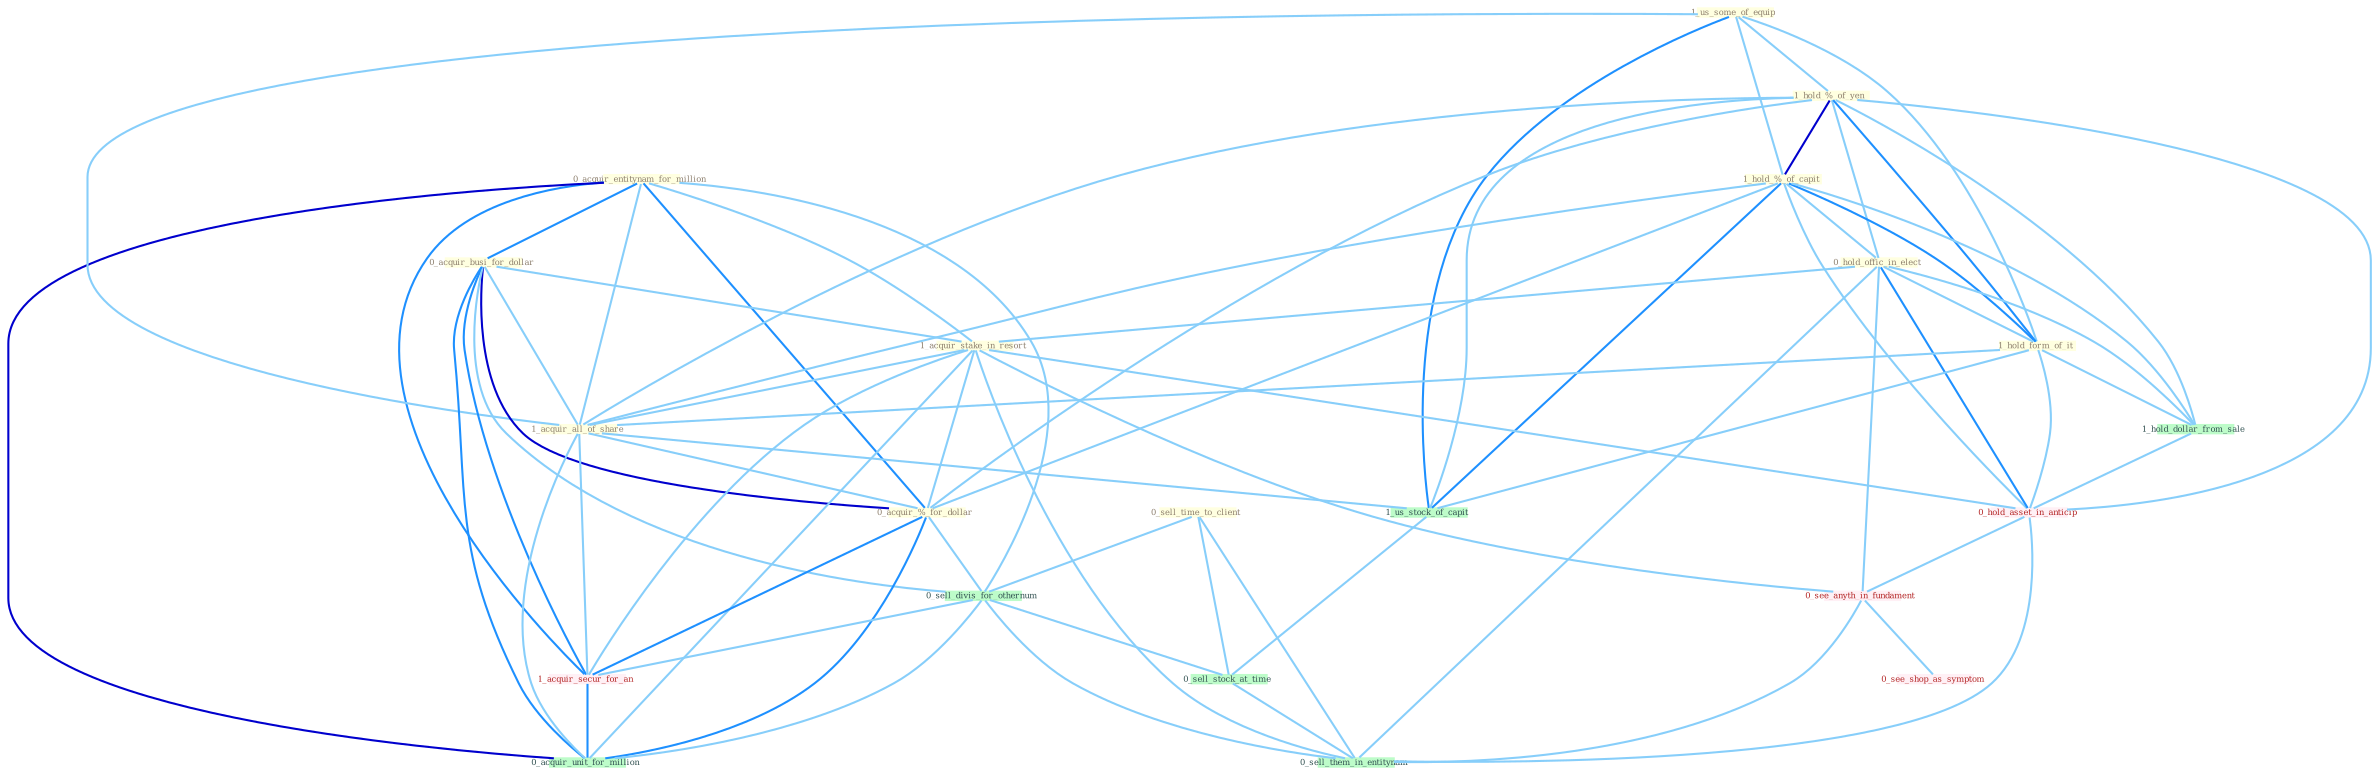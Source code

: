 Graph G{ 
    node
    [shape=polygon,style=filled,width=.5,height=.06,color="#BDFCC9",fixedsize=true,fontsize=4,
    fontcolor="#2f4f4f"];
    {node
    [color="#ffffe0", fontcolor="#8b7d6b"] "0_acquir_entitynam_for_million " "1_us_some_of_equip " "1_hold_%_of_yen " "0_acquir_busi_for_dollar " "1_hold_%_of_capit " "0_hold_offic_in_elect " "1_hold_form_of_it " "1_acquir_stake_in_resort " "0_sell_time_to_client " "1_acquir_all_of_share " "0_acquir_%_for_dollar "}
{node [color="#fff0f5", fontcolor="#b22222"] "1_acquir_secur_for_an " "0_hold_asset_in_anticip " "0_see_anyth_in_fundament " "0_see_shop_as_symptom "}
edge [color="#B0E2FF"];

	"0_acquir_entitynam_for_million " -- "0_acquir_busi_for_dollar " [w="2", color="#1e90ff" , len=0.8];
	"0_acquir_entitynam_for_million " -- "1_acquir_stake_in_resort " [w="1", color="#87cefa" ];
	"0_acquir_entitynam_for_million " -- "1_acquir_all_of_share " [w="1", color="#87cefa" ];
	"0_acquir_entitynam_for_million " -- "0_acquir_%_for_dollar " [w="2", color="#1e90ff" , len=0.8];
	"0_acquir_entitynam_for_million " -- "0_sell_divis_for_othernum " [w="1", color="#87cefa" ];
	"0_acquir_entitynam_for_million " -- "1_acquir_secur_for_an " [w="2", color="#1e90ff" , len=0.8];
	"0_acquir_entitynam_for_million " -- "0_acquir_unit_for_million " [w="3", color="#0000cd" , len=0.6];
	"1_us_some_of_equip " -- "1_hold_%_of_yen " [w="1", color="#87cefa" ];
	"1_us_some_of_equip " -- "1_hold_%_of_capit " [w="1", color="#87cefa" ];
	"1_us_some_of_equip " -- "1_hold_form_of_it " [w="1", color="#87cefa" ];
	"1_us_some_of_equip " -- "1_acquir_all_of_share " [w="1", color="#87cefa" ];
	"1_us_some_of_equip " -- "1_us_stock_of_capit " [w="2", color="#1e90ff" , len=0.8];
	"1_hold_%_of_yen " -- "1_hold_%_of_capit " [w="3", color="#0000cd" , len=0.6];
	"1_hold_%_of_yen " -- "0_hold_offic_in_elect " [w="1", color="#87cefa" ];
	"1_hold_%_of_yen " -- "1_hold_form_of_it " [w="2", color="#1e90ff" , len=0.8];
	"1_hold_%_of_yen " -- "1_acquir_all_of_share " [w="1", color="#87cefa" ];
	"1_hold_%_of_yen " -- "0_acquir_%_for_dollar " [w="1", color="#87cefa" ];
	"1_hold_%_of_yen " -- "1_us_stock_of_capit " [w="1", color="#87cefa" ];
	"1_hold_%_of_yen " -- "1_hold_dollar_from_sale " [w="1", color="#87cefa" ];
	"1_hold_%_of_yen " -- "0_hold_asset_in_anticip " [w="1", color="#87cefa" ];
	"0_acquir_busi_for_dollar " -- "1_acquir_stake_in_resort " [w="1", color="#87cefa" ];
	"0_acquir_busi_for_dollar " -- "1_acquir_all_of_share " [w="1", color="#87cefa" ];
	"0_acquir_busi_for_dollar " -- "0_acquir_%_for_dollar " [w="3", color="#0000cd" , len=0.6];
	"0_acquir_busi_for_dollar " -- "0_sell_divis_for_othernum " [w="1", color="#87cefa" ];
	"0_acquir_busi_for_dollar " -- "1_acquir_secur_for_an " [w="2", color="#1e90ff" , len=0.8];
	"0_acquir_busi_for_dollar " -- "0_acquir_unit_for_million " [w="2", color="#1e90ff" , len=0.8];
	"1_hold_%_of_capit " -- "0_hold_offic_in_elect " [w="1", color="#87cefa" ];
	"1_hold_%_of_capit " -- "1_hold_form_of_it " [w="2", color="#1e90ff" , len=0.8];
	"1_hold_%_of_capit " -- "1_acquir_all_of_share " [w="1", color="#87cefa" ];
	"1_hold_%_of_capit " -- "0_acquir_%_for_dollar " [w="1", color="#87cefa" ];
	"1_hold_%_of_capit " -- "1_us_stock_of_capit " [w="2", color="#1e90ff" , len=0.8];
	"1_hold_%_of_capit " -- "1_hold_dollar_from_sale " [w="1", color="#87cefa" ];
	"1_hold_%_of_capit " -- "0_hold_asset_in_anticip " [w="1", color="#87cefa" ];
	"0_hold_offic_in_elect " -- "1_hold_form_of_it " [w="1", color="#87cefa" ];
	"0_hold_offic_in_elect " -- "1_acquir_stake_in_resort " [w="1", color="#87cefa" ];
	"0_hold_offic_in_elect " -- "1_hold_dollar_from_sale " [w="1", color="#87cefa" ];
	"0_hold_offic_in_elect " -- "0_hold_asset_in_anticip " [w="2", color="#1e90ff" , len=0.8];
	"0_hold_offic_in_elect " -- "0_see_anyth_in_fundament " [w="1", color="#87cefa" ];
	"0_hold_offic_in_elect " -- "0_sell_them_in_entitynam " [w="1", color="#87cefa" ];
	"1_hold_form_of_it " -- "1_acquir_all_of_share " [w="1", color="#87cefa" ];
	"1_hold_form_of_it " -- "1_us_stock_of_capit " [w="1", color="#87cefa" ];
	"1_hold_form_of_it " -- "1_hold_dollar_from_sale " [w="1", color="#87cefa" ];
	"1_hold_form_of_it " -- "0_hold_asset_in_anticip " [w="1", color="#87cefa" ];
	"1_acquir_stake_in_resort " -- "1_acquir_all_of_share " [w="1", color="#87cefa" ];
	"1_acquir_stake_in_resort " -- "0_acquir_%_for_dollar " [w="1", color="#87cefa" ];
	"1_acquir_stake_in_resort " -- "1_acquir_secur_for_an " [w="1", color="#87cefa" ];
	"1_acquir_stake_in_resort " -- "0_hold_asset_in_anticip " [w="1", color="#87cefa" ];
	"1_acquir_stake_in_resort " -- "0_see_anyth_in_fundament " [w="1", color="#87cefa" ];
	"1_acquir_stake_in_resort " -- "0_acquir_unit_for_million " [w="1", color="#87cefa" ];
	"1_acquir_stake_in_resort " -- "0_sell_them_in_entitynam " [w="1", color="#87cefa" ];
	"0_sell_time_to_client " -- "0_sell_divis_for_othernum " [w="1", color="#87cefa" ];
	"0_sell_time_to_client " -- "0_sell_stock_at_time " [w="1", color="#87cefa" ];
	"0_sell_time_to_client " -- "0_sell_them_in_entitynam " [w="1", color="#87cefa" ];
	"1_acquir_all_of_share " -- "0_acquir_%_for_dollar " [w="1", color="#87cefa" ];
	"1_acquir_all_of_share " -- "1_acquir_secur_for_an " [w="1", color="#87cefa" ];
	"1_acquir_all_of_share " -- "1_us_stock_of_capit " [w="1", color="#87cefa" ];
	"1_acquir_all_of_share " -- "0_acquir_unit_for_million " [w="1", color="#87cefa" ];
	"0_acquir_%_for_dollar " -- "0_sell_divis_for_othernum " [w="1", color="#87cefa" ];
	"0_acquir_%_for_dollar " -- "1_acquir_secur_for_an " [w="2", color="#1e90ff" , len=0.8];
	"0_acquir_%_for_dollar " -- "0_acquir_unit_for_million " [w="2", color="#1e90ff" , len=0.8];
	"0_sell_divis_for_othernum " -- "1_acquir_secur_for_an " [w="1", color="#87cefa" ];
	"0_sell_divis_for_othernum " -- "0_sell_stock_at_time " [w="1", color="#87cefa" ];
	"0_sell_divis_for_othernum " -- "0_acquir_unit_for_million " [w="1", color="#87cefa" ];
	"0_sell_divis_for_othernum " -- "0_sell_them_in_entitynam " [w="1", color="#87cefa" ];
	"1_acquir_secur_for_an " -- "0_acquir_unit_for_million " [w="2", color="#1e90ff" , len=0.8];
	"1_us_stock_of_capit " -- "0_sell_stock_at_time " [w="1", color="#87cefa" ];
	"1_hold_dollar_from_sale " -- "0_hold_asset_in_anticip " [w="1", color="#87cefa" ];
	"0_hold_asset_in_anticip " -- "0_see_anyth_in_fundament " [w="1", color="#87cefa" ];
	"0_hold_asset_in_anticip " -- "0_sell_them_in_entitynam " [w="1", color="#87cefa" ];
	"0_sell_stock_at_time " -- "0_sell_them_in_entitynam " [w="1", color="#87cefa" ];
	"0_see_anyth_in_fundament " -- "0_see_shop_as_symptom " [w="1", color="#87cefa" ];
	"0_see_anyth_in_fundament " -- "0_sell_them_in_entitynam " [w="1", color="#87cefa" ];
}